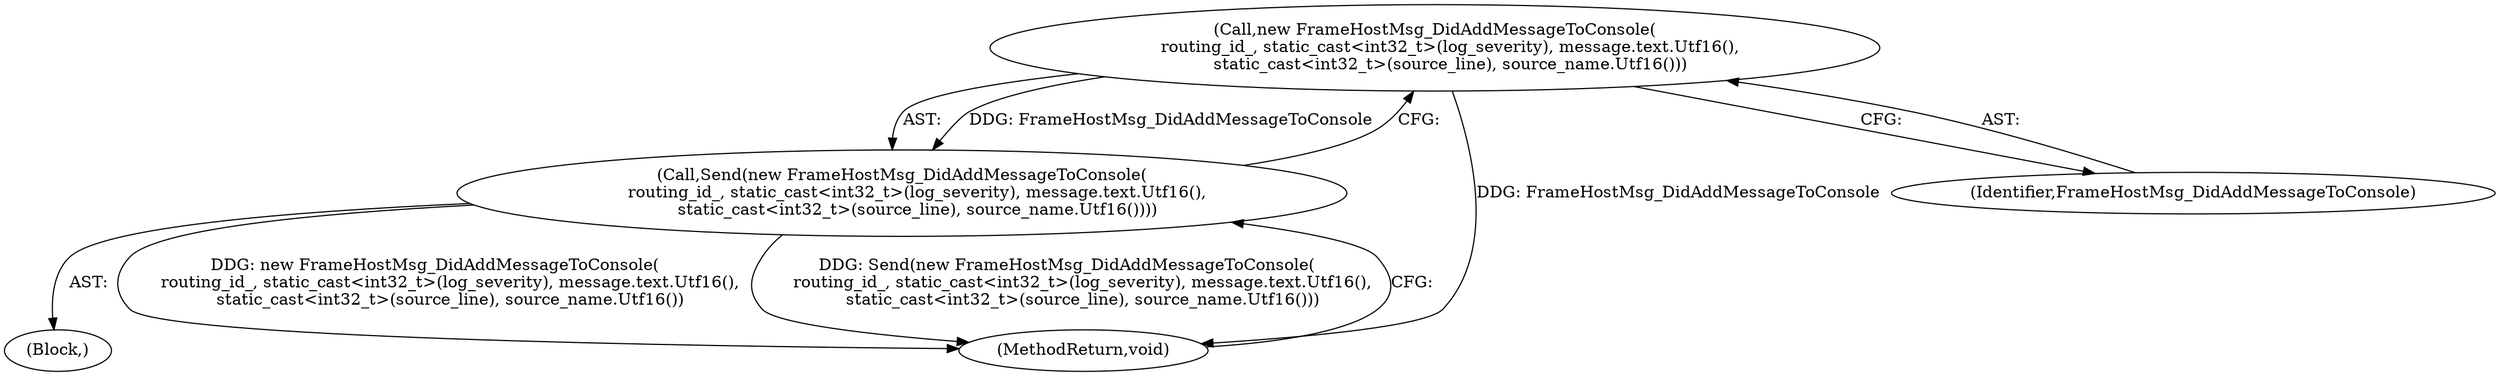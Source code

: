 digraph "1_Chrome_f03ea5a5c2ff26e239dfd23e263b15da2d9cee93_2@del" {
"1000154" [label="(Call,new FrameHostMsg_DidAddMessageToConsole(\n      routing_id_, static_cast<int32_t>(log_severity), message.text.Utf16(),\n      static_cast<int32_t>(source_line), source_name.Utf16()))"];
"1000153" [label="(Call,Send(new FrameHostMsg_DidAddMessageToConsole(\n      routing_id_, static_cast<int32_t>(log_severity), message.text.Utf16(),\n      static_cast<int32_t>(source_line), source_name.Utf16())))"];
"1000105" [label="(Block,)"];
"1000156" [label="(MethodReturn,void)"];
"1000154" [label="(Call,new FrameHostMsg_DidAddMessageToConsole(\n      routing_id_, static_cast<int32_t>(log_severity), message.text.Utf16(),\n      static_cast<int32_t>(source_line), source_name.Utf16()))"];
"1000155" [label="(Identifier,FrameHostMsg_DidAddMessageToConsole)"];
"1000153" [label="(Call,Send(new FrameHostMsg_DidAddMessageToConsole(\n      routing_id_, static_cast<int32_t>(log_severity), message.text.Utf16(),\n      static_cast<int32_t>(source_line), source_name.Utf16())))"];
"1000154" -> "1000153"  [label="AST: "];
"1000154" -> "1000155"  [label="CFG: "];
"1000155" -> "1000154"  [label="AST: "];
"1000153" -> "1000154"  [label="CFG: "];
"1000154" -> "1000156"  [label="DDG: FrameHostMsg_DidAddMessageToConsole"];
"1000154" -> "1000153"  [label="DDG: FrameHostMsg_DidAddMessageToConsole"];
"1000153" -> "1000105"  [label="AST: "];
"1000156" -> "1000153"  [label="CFG: "];
"1000153" -> "1000156"  [label="DDG: new FrameHostMsg_DidAddMessageToConsole(\n      routing_id_, static_cast<int32_t>(log_severity), message.text.Utf16(),\n      static_cast<int32_t>(source_line), source_name.Utf16())"];
"1000153" -> "1000156"  [label="DDG: Send(new FrameHostMsg_DidAddMessageToConsole(\n      routing_id_, static_cast<int32_t>(log_severity), message.text.Utf16(),\n      static_cast<int32_t>(source_line), source_name.Utf16()))"];
}
